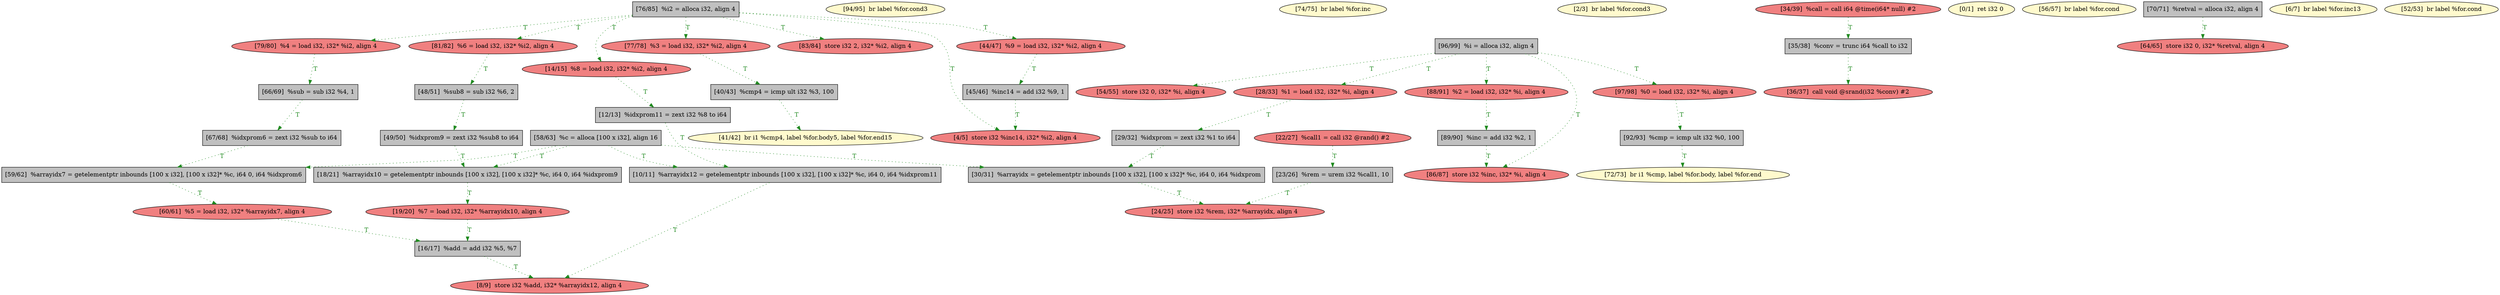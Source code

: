 
digraph G {


node99 [fillcolor=lightcoral,label="[60/61]  %5 = load i32, i32* %arrayidx7, align 4",shape=ellipse,style=filled ]
node94 [fillcolor=grey,label="[96/99]  %i = alloca i32, align 4",shape=rectangle,style=filled ]
node92 [fillcolor=grey,label="[92/93]  %cmp = icmp ult i32 %0, 100",shape=rectangle,style=filled ]
node89 [fillcolor=grey,label="[89/90]  %inc = add i32 %2, 1",shape=rectangle,style=filled ]
node93 [fillcolor=lemonchiffon,label="[94/95]  br label %for.cond3",shape=ellipse,style=filled ]
node88 [fillcolor=lightcoral,label="[88/91]  %2 = load i32, i32* %i, align 4",shape=ellipse,style=filled ]
node87 [fillcolor=lightcoral,label="[86/87]  store i32 %inc, i32* %i, align 4",shape=ellipse,style=filled ]
node95 [fillcolor=lightcoral,label="[77/78]  %3 = load i32, i32* %i2, align 4",shape=ellipse,style=filled ]
node65 [fillcolor=grey,label="[48/51]  %sub8 = sub i32 %6, 2",shape=rectangle,style=filled ]
node63 [fillcolor=grey,label="[40/43]  %cmp4 = icmp ult i32 %3, 100",shape=rectangle,style=filled ]
node72 [fillcolor=grey,label="[58/63]  %c = alloca [100 x i32], align 16",shape=rectangle,style=filled ]
node61 [fillcolor=lightcoral,label="[28/33]  %1 = load i32, i32* %i, align 4",shape=ellipse,style=filled ]
node79 [fillcolor=lemonchiffon,label="[74/75]  br label %for.inc",shape=ellipse,style=filled ]
node80 [fillcolor=grey,label="[76/85]  %i2 = alloca i32, align 4",shape=rectangle,style=filled ]
node60 [fillcolor=lightcoral,label="[22/27]  %call1 = call i32 @rand() #2",shape=ellipse,style=filled ]
node58 [fillcolor=grey,label="[16/17]  %add = add i32 %5, %7",shape=rectangle,style=filled ]
node97 [fillcolor=lightcoral,label="[79/80]  %4 = load i32, i32* %i2, align 4",shape=ellipse,style=filled ]
node91 [fillcolor=lightcoral,label="[83/84]  store i32 2, i32* %i2, align 4",shape=ellipse,style=filled ]
node51 [fillcolor=lemonchiffon,label="[2/3]  br label %for.cond3",shape=ellipse,style=filled ]
node83 [fillcolor=grey,label="[35/38]  %conv = trunc i64 %call to i32",shape=rectangle,style=filled ]
node57 [fillcolor=lightcoral,label="[14/15]  %8 = load i32, i32* %i2, align 4",shape=ellipse,style=filled ]
node50 [fillcolor=lemonchiffon,label="[0/1]  ret i32 0",shape=ellipse,style=filled ]
node62 [fillcolor=lightcoral,label="[34/39]  %call = call i64 @time(i64* null) #2",shape=ellipse,style=filled ]
node68 [fillcolor=lemonchiffon,label="[56/57]  br label %for.cond",shape=ellipse,style=filled ]
node64 [fillcolor=lightcoral,label="[44/47]  %9 = load i32, i32* %i2, align 4",shape=ellipse,style=filled ]
node73 [fillcolor=lightcoral,label="[64/65]  store i32 0, i32* %retval, align 4",shape=ellipse,style=filled ]
node52 [fillcolor=lightcoral,label="[4/5]  store i32 %inc14, i32* %i2, align 4",shape=ellipse,style=filled ]
node59 [fillcolor=grey,label="[18/21]  %arrayidx10 = getelementptr inbounds [100 x i32], [100 x i32]* %c, i64 0, i64 %idxprom9",shape=rectangle,style=filled ]
node53 [fillcolor=lemonchiffon,label="[6/7]  br label %for.inc13",shape=ellipse,style=filled ]
node98 [fillcolor=grey,label="[67/68]  %idxprom6 = zext i32 %sub to i64",shape=rectangle,style=filled ]
node77 [fillcolor=grey,label="[70/71]  %retval = alloca i32, align 4",shape=rectangle,style=filled ]
node55 [fillcolor=grey,label="[10/11]  %arrayidx12 = getelementptr inbounds [100 x i32], [100 x i32]* %c, i64 0, i64 %idxprom11",shape=rectangle,style=filled ]
node66 [fillcolor=lemonchiffon,label="[52/53]  br label %for.cond",shape=ellipse,style=filled ]
node96 [fillcolor=lightcoral,label="[97/98]  %0 = load i32, i32* %i, align 4",shape=ellipse,style=filled ]
node67 [fillcolor=lightcoral,label="[54/55]  store i32 0, i32* %i, align 4",shape=ellipse,style=filled ]
node70 [fillcolor=lightcoral,label="[36/37]  call void @srand(i32 %conv) #2",shape=ellipse,style=filled ]
node82 [fillcolor=lemonchiffon,label="[41/42]  br i1 %cmp4, label %for.body5, label %for.end15",shape=ellipse,style=filled ]
node71 [fillcolor=grey,label="[29/32]  %idxprom = zext i32 %1 to i64",shape=rectangle,style=filled ]
node74 [fillcolor=grey,label="[66/69]  %sub = sub i32 %4, 1",shape=rectangle,style=filled ]
node90 [fillcolor=lightcoral,label="[81/82]  %6 = load i32, i32* %i2, align 4",shape=ellipse,style=filled ]
node86 [fillcolor=lightcoral,label="[24/25]  store i32 %rem, i32* %arrayidx, align 4",shape=ellipse,style=filled ]
node75 [fillcolor=grey,label="[59/62]  %arrayidx7 = getelementptr inbounds [100 x i32], [100 x i32]* %c, i64 0, i64 %idxprom6",shape=rectangle,style=filled ]
node56 [fillcolor=grey,label="[12/13]  %idxprom11 = zext i32 %8 to i64",shape=rectangle,style=filled ]
node76 [fillcolor=lightcoral,label="[19/20]  %7 = load i32, i32* %arrayidx10, align 4",shape=ellipse,style=filled ]
node78 [fillcolor=lemonchiffon,label="[72/73]  br i1 %cmp, label %for.body, label %for.end",shape=ellipse,style=filled ]
node69 [fillcolor=grey,label="[45/46]  %inc14 = add i32 %9, 1",shape=rectangle,style=filled ]
node81 [fillcolor=grey,label="[49/50]  %idxprom9 = zext i32 %sub8 to i64",shape=rectangle,style=filled ]
node84 [fillcolor=grey,label="[23/26]  %rem = urem i32 %call1, 10",shape=rectangle,style=filled ]
node54 [fillcolor=lightcoral,label="[8/9]  store i32 %add, i32* %arrayidx12, align 4",shape=ellipse,style=filled ]
node85 [fillcolor=grey,label="[30/31]  %arrayidx = getelementptr inbounds [100 x i32], [100 x i32]* %c, i64 0, i64 %idxprom",shape=rectangle,style=filled ]

node89->node87 [style=dotted,color=forestgreen,label="T",fontcolor=forestgreen ]
node83->node70 [style=dotted,color=forestgreen,label="T",fontcolor=forestgreen ]
node94->node87 [style=dotted,color=forestgreen,label="T",fontcolor=forestgreen ]
node85->node86 [style=dotted,color=forestgreen,label="T",fontcolor=forestgreen ]
node61->node71 [style=dotted,color=forestgreen,label="T",fontcolor=forestgreen ]
node84->node86 [style=dotted,color=forestgreen,label="T",fontcolor=forestgreen ]
node97->node74 [style=dotted,color=forestgreen,label="T",fontcolor=forestgreen ]
node88->node89 [style=dotted,color=forestgreen,label="T",fontcolor=forestgreen ]
node99->node58 [style=dotted,color=forestgreen,label="T",fontcolor=forestgreen ]
node56->node55 [style=dotted,color=forestgreen,label="T",fontcolor=forestgreen ]
node94->node96 [style=dotted,color=forestgreen,label="T",fontcolor=forestgreen ]
node94->node61 [style=dotted,color=forestgreen,label="T",fontcolor=forestgreen ]
node94->node67 [style=dotted,color=forestgreen,label="T",fontcolor=forestgreen ]
node80->node97 [style=dotted,color=forestgreen,label="T",fontcolor=forestgreen ]
node63->node82 [style=dotted,color=forestgreen,label="T",fontcolor=forestgreen ]
node96->node92 [style=dotted,color=forestgreen,label="T",fontcolor=forestgreen ]
node62->node83 [style=dotted,color=forestgreen,label="T",fontcolor=forestgreen ]
node74->node98 [style=dotted,color=forestgreen,label="T",fontcolor=forestgreen ]
node60->node84 [style=dotted,color=forestgreen,label="T",fontcolor=forestgreen ]
node75->node99 [style=dotted,color=forestgreen,label="T",fontcolor=forestgreen ]
node57->node56 [style=dotted,color=forestgreen,label="T",fontcolor=forestgreen ]
node59->node76 [style=dotted,color=forestgreen,label="T",fontcolor=forestgreen ]
node90->node65 [style=dotted,color=forestgreen,label="T",fontcolor=forestgreen ]
node55->node54 [style=dotted,color=forestgreen,label="T",fontcolor=forestgreen ]
node80->node90 [style=dotted,color=forestgreen,label="T",fontcolor=forestgreen ]
node92->node78 [style=dotted,color=forestgreen,label="T",fontcolor=forestgreen ]
node64->node69 [style=dotted,color=forestgreen,label="T",fontcolor=forestgreen ]
node80->node95 [style=dotted,color=forestgreen,label="T",fontcolor=forestgreen ]
node81->node59 [style=dotted,color=forestgreen,label="T",fontcolor=forestgreen ]
node77->node73 [style=dotted,color=forestgreen,label="T",fontcolor=forestgreen ]
node65->node81 [style=dotted,color=forestgreen,label="T",fontcolor=forestgreen ]
node72->node59 [style=dotted,color=forestgreen,label="T",fontcolor=forestgreen ]
node80->node52 [style=dotted,color=forestgreen,label="T",fontcolor=forestgreen ]
node76->node58 [style=dotted,color=forestgreen,label="T",fontcolor=forestgreen ]
node94->node88 [style=dotted,color=forestgreen,label="T",fontcolor=forestgreen ]
node72->node55 [style=dotted,color=forestgreen,label="T",fontcolor=forestgreen ]
node58->node54 [style=dotted,color=forestgreen,label="T",fontcolor=forestgreen ]
node71->node85 [style=dotted,color=forestgreen,label="T",fontcolor=forestgreen ]
node69->node52 [style=dotted,color=forestgreen,label="T",fontcolor=forestgreen ]
node80->node64 [style=dotted,color=forestgreen,label="T",fontcolor=forestgreen ]
node72->node85 [style=dotted,color=forestgreen,label="T",fontcolor=forestgreen ]
node95->node63 [style=dotted,color=forestgreen,label="T",fontcolor=forestgreen ]
node80->node91 [style=dotted,color=forestgreen,label="T",fontcolor=forestgreen ]
node98->node75 [style=dotted,color=forestgreen,label="T",fontcolor=forestgreen ]
node80->node57 [style=dotted,color=forestgreen,label="T",fontcolor=forestgreen ]
node72->node75 [style=dotted,color=forestgreen,label="T",fontcolor=forestgreen ]


}
